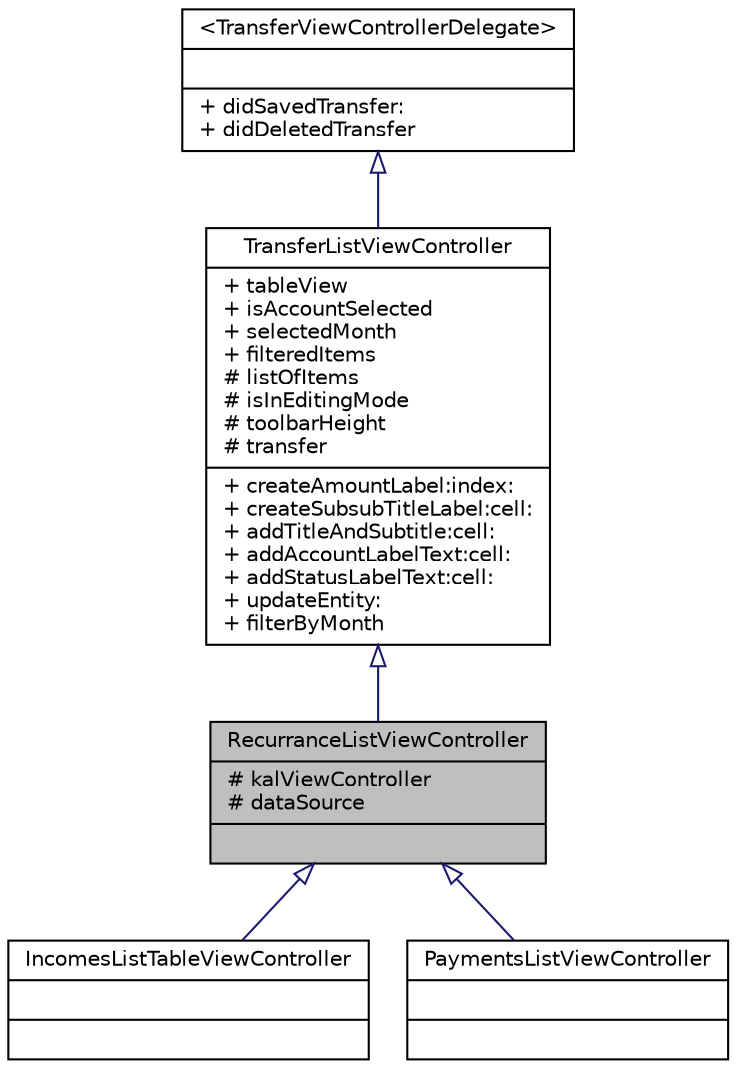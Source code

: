 digraph G
{
  edge [fontname="Helvetica",fontsize="10",labelfontname="Helvetica",labelfontsize="10"];
  node [fontname="Helvetica",fontsize="10",shape=record];
  Node1 [label="{RecurranceListViewController\n|# kalViewController\l# dataSource\l|}",height=0.2,width=0.4,color="black", fillcolor="grey75", style="filled" fontcolor="black"];
  Node2 -> Node1 [dir=back,color="midnightblue",fontsize="10",style="solid",arrowtail="empty",fontname="Helvetica"];
  Node2 [label="{TransferListViewController\n|+ tableView\l+ isAccountSelected\l+ selectedMonth\l+ filteredItems\l# listOfItems\l# isInEditingMode\l# toolbarHeight\l# transfer\l|+ createAmountLabel:index:\l+ createSubsubTitleLabel:cell:\l+ addTitleAndSubtitle:cell:\l+ addAccountLabelText:cell:\l+ addStatusLabelText:cell:\l+ updateEntity:\l+ filterByMonth\l}",height=0.2,width=0.4,color="black", fillcolor="white", style="filled",URL="$interface_transfer_list_view_controller.html",tooltip="This is parent class for payment/income lists."];
  Node3 -> Node2 [dir=back,color="midnightblue",fontsize="10",style="solid",arrowtail="empty",fontname="Helvetica"];
  Node3 [label="{\<TransferViewControllerDelegate\>\n||+ didSavedTransfer:\l+ didDeletedTransfer\l}",height=0.2,width=0.4,color="black", fillcolor="white", style="filled",URL="$protocol_transfer_view_controller_delegate-p.html",tooltip="handles operations within transfer view controller"];
  Node1 -> Node4 [dir=back,color="midnightblue",fontsize="10",style="solid",arrowtail="empty",fontname="Helvetica"];
  Node4 [label="{IncomesListTableViewController\n||}",height=0.2,width=0.4,color="black", fillcolor="white", style="filled",URL="$interface_incomes_list_table_view_controller.html",tooltip="IncomesListTableViewController class. This class is responsible for displaying all incomes..."];
  Node1 -> Node5 [dir=back,color="midnightblue",fontsize="10",style="solid",arrowtail="empty",fontname="Helvetica"];
  Node5 [label="{PaymentsListViewController\n||}",height=0.2,width=0.4,color="black", fillcolor="white", style="filled",URL="$interface_payments_list_view_controller.html",tooltip="The class is used to display the list of payments both in the list view and calendar view..."];
}
